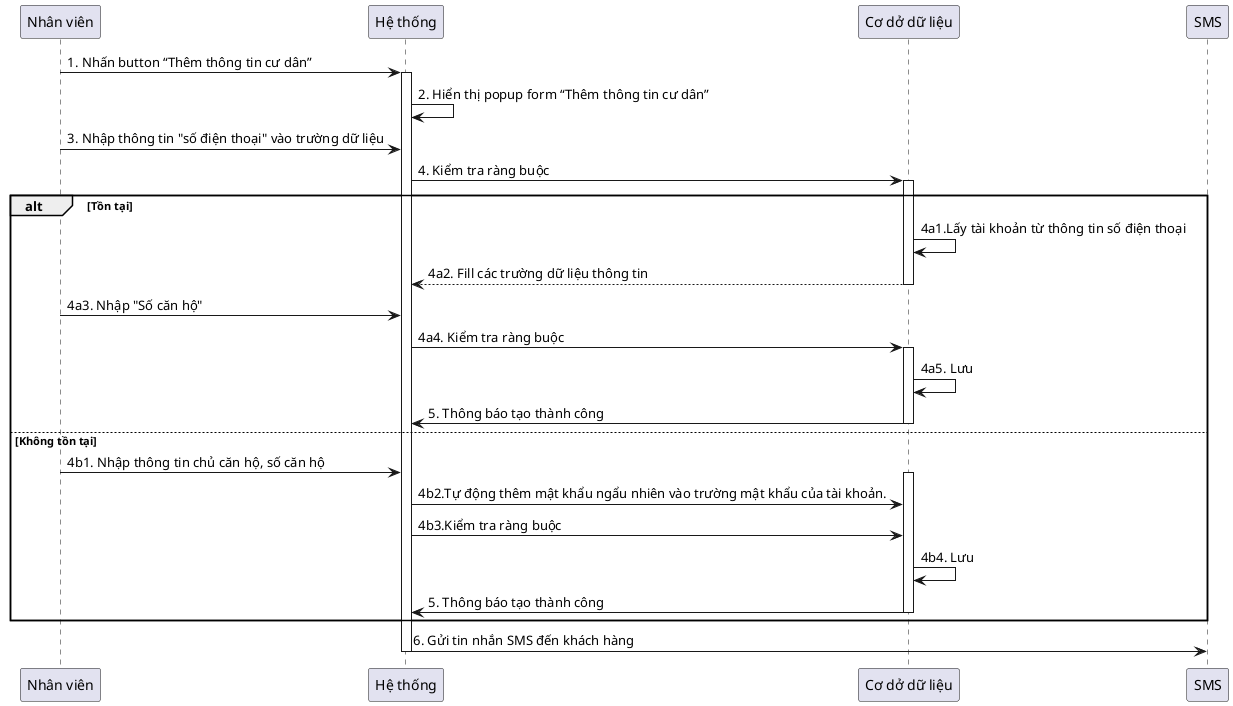 @startuml

participant "Nhân viên"

participant "Hệ thống" as System
participant "Cơ dở dữ liệu" as CSDL
participant "SMS"


"Nhân viên" -> System: 1. Nhấn button “Thêm thông tin cư dân”
activate System
System -> System: 2. Hiển thị popup form “Thêm thông tin cư dân”
"Nhân viên" -> System: 3. Nhập thông tin "số điện thoại" vào trường dữ liệu
System -> CSDL: 4. Kiểm tra ràng buộc

alt Tồn tại
activate CSDL
    CSDL -> CSDL: 4a1.Lấy tài khoản từ thông tin số điện thoại 
    CSDL --> System: 4a2. Fill các trường dữ liệu thông tin
    deactivate CSDL
    "Nhân viên" -> System: 4a3. Nhập "Số căn hộ"

    System -> CSDL: 4a4. Kiểm tra ràng buộc
        activate CSDL
    CSDL -> CSDL: 4a5. Lưu
    CSDL -> System: 5. Thông báo tạo thành công
        deactivate CSDL
else Không tồn tại  
    "Nhân viên" -> System: 4b1. Nhập thông tin chủ căn hộ, số căn hộ
     activate CSDL
    System -> CSDL: 4b2.Tự động thêm mật khẩu ngẩu nhiên vào trường mật khẩu của tài khoản. 
    System -> CSDL: 4b3.Kiểm tra ràng buộc 
     CSDL -> CSDL: 4b4. Lưu
     CSDL -> System: 5. Thông báo tạo thành công
         deactivate CSDL
end
System -> SMS: 6. Gửi tin nhắn SMS đến khách hàng

deactivate System
@enduml
